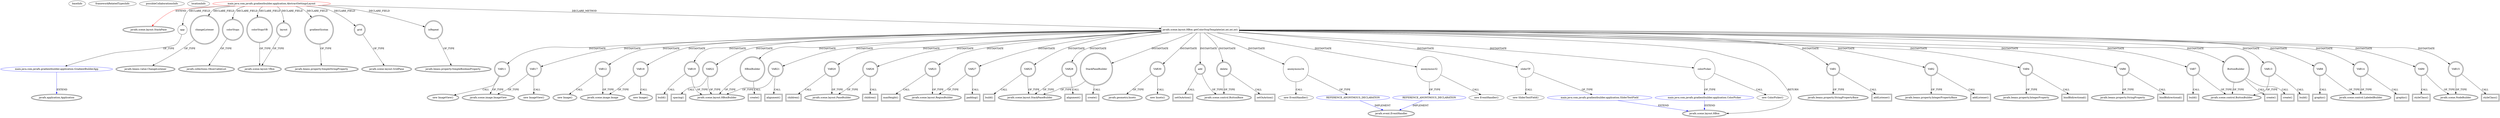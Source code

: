 digraph {
baseInfo[graphId=1175,category="extension_graph",isAnonymous=false,possibleRelation=true]
frameworkRelatedTypesInfo[0="javafx.scene.layout.StackPane"]
possibleCollaborationsInfo[0="1175~CLIENT_METHOD_DECLARATION-INSTANTIATION-~javafx.scene.layout.StackPane ~javafx.event.EventHandler ~false~true",1="1175~FIELD_DECLARATION-~javafx.scene.layout.StackPane ~javafx.application.Application ~false~false",2="1175~CLIENT_METHOD_DECLARATION-INSTANTIATION-~javafx.scene.layout.StackPane ~javafx.scene.layout.HBox ~false~false"]
locationInfo[projectName="SaiPradeepDandem-javafx2-gradient-builder",filePath="/SaiPradeepDandem-javafx2-gradient-builder/javafx2-gradient-builder-master/src/main/java/com/javafx/gradientbuilder/application/AbstractSettingsLayout.java",contextSignature="AbstractSettingsLayout",graphId="1175"]
0[label="main.java.com.javafx.gradientbuilder.application.AbstractSettingsLayout",vertexType="ROOT_CLIENT_CLASS_DECLARATION",isFrameworkType=false,color=red]
1[label="javafx.scene.layout.StackPane",vertexType="FRAMEWORK_CLASS_TYPE",isFrameworkType=true,peripheries=2]
2[label="app",vertexType="FIELD_DECLARATION",isFrameworkType=false,shape=circle]
3[label="main.java.com.javafx.gradientbuilder.application.GradientBuilderApp",vertexType="REFERENCE_CLIENT_CLASS_DECLARATION",isFrameworkType=false,color=blue]
4[label="javafx.application.Application",vertexType="FRAMEWORK_CLASS_TYPE",isFrameworkType=true,peripheries=2]
5[label="changeListener",vertexType="FIELD_DECLARATION",isFrameworkType=true,peripheries=2,shape=circle]
6[label="javafx.beans.value.ChangeListener",vertexType="FRAMEWORK_INTERFACE_TYPE",isFrameworkType=true,peripheries=2]
7[label="colorStops",vertexType="FIELD_DECLARATION",isFrameworkType=true,peripheries=2,shape=circle]
8[label="javafx.collections.ObservableList",vertexType="FRAMEWORK_INTERFACE_TYPE",isFrameworkType=true,peripheries=2]
9[label="colorStopsVB",vertexType="FIELD_DECLARATION",isFrameworkType=true,peripheries=2,shape=circle]
10[label="javafx.scene.layout.VBox",vertexType="FRAMEWORK_CLASS_TYPE",isFrameworkType=true,peripheries=2]
11[label="gradientSyntax",vertexType="FIELD_DECLARATION",isFrameworkType=true,peripheries=2,shape=circle]
12[label="javafx.beans.property.SimpleStringProperty",vertexType="FRAMEWORK_CLASS_TYPE",isFrameworkType=true,peripheries=2]
13[label="grid",vertexType="FIELD_DECLARATION",isFrameworkType=true,peripheries=2,shape=circle]
14[label="javafx.scene.layout.GridPane",vertexType="FRAMEWORK_CLASS_TYPE",isFrameworkType=true,peripheries=2]
15[label="isRepeat",vertexType="FIELD_DECLARATION",isFrameworkType=true,peripheries=2,shape=circle]
16[label="javafx.beans.property.SimpleBooleanProperty",vertexType="FRAMEWORK_CLASS_TYPE",isFrameworkType=true,peripheries=2]
17[label="layout",vertexType="FIELD_DECLARATION",isFrameworkType=true,peripheries=2,shape=circle]
25[label="javafx.scene.layout.HBox getColorStopTemplate(int,int,int,int)",vertexType="CLIENT_METHOD_DECLARATION",isFrameworkType=false,shape=box]
26[label="javafx.scene.layout.HBox",vertexType="FRAMEWORK_CLASS_TYPE",isFrameworkType=true,peripheries=2]
27[label="VAR1",vertexType="VARIABLE_EXPRESION",isFrameworkType=true,peripheries=2,shape=circle]
29[label="javafx.beans.property.StringPropertyBase",vertexType="FRAMEWORK_CLASS_TYPE",isFrameworkType=true,peripheries=2]
28[label="addListener()",vertexType="INSIDE_CALL",isFrameworkType=true,peripheries=2,shape=box]
30[label="VAR2",vertexType="VARIABLE_EXPRESION",isFrameworkType=true,peripheries=2,shape=circle]
32[label="javafx.beans.property.IntegerPropertyBase",vertexType="FRAMEWORK_CLASS_TYPE",isFrameworkType=true,peripheries=2]
31[label="addListener()",vertexType="INSIDE_CALL",isFrameworkType=true,peripheries=2,shape=box]
34[label="sliderTF",vertexType="VARIABLE_EXPRESION",isFrameworkType=false,shape=circle]
35[label="main.java.com.javafx.gradientbuilder.application.SliderTextField",vertexType="REFERENCE_CLIENT_CLASS_DECLARATION",isFrameworkType=false,color=blue]
33[label="new SliderTextField()",vertexType="CONSTRUCTOR_CALL",isFrameworkType=false]
37[label="VAR4",vertexType="VARIABLE_EXPRESION",isFrameworkType=true,peripheries=2,shape=circle]
39[label="javafx.beans.property.IntegerProperty",vertexType="FRAMEWORK_CLASS_TYPE",isFrameworkType=true,peripheries=2]
38[label="bindBidirectional()",vertexType="INSIDE_CALL",isFrameworkType=true,peripheries=2,shape=box]
41[label="colorPicker",vertexType="VARIABLE_EXPRESION",isFrameworkType=false,shape=circle]
42[label="main.java.com.javafx.gradientbuilder.application.ColorPicker",vertexType="REFERENCE_CLIENT_CLASS_DECLARATION",isFrameworkType=false,color=blue]
40[label="new ColorPicker()",vertexType="CONSTRUCTOR_CALL",isFrameworkType=false]
44[label="VAR6",vertexType="VARIABLE_EXPRESION",isFrameworkType=true,peripheries=2,shape=circle]
46[label="javafx.beans.property.StringProperty",vertexType="FRAMEWORK_CLASS_TYPE",isFrameworkType=true,peripheries=2]
45[label="bindBidirectional()",vertexType="INSIDE_CALL",isFrameworkType=true,peripheries=2,shape=box]
47[label="VAR7",vertexType="VARIABLE_EXPRESION",isFrameworkType=true,peripheries=2,shape=circle]
49[label="javafx.scene.control.ButtonBuilder",vertexType="FRAMEWORK_CLASS_TYPE",isFrameworkType=true,peripheries=2]
48[label="build()",vertexType="INSIDE_CALL",isFrameworkType=true,peripheries=2,shape=box]
50[label="VAR8",vertexType="VARIABLE_EXPRESION",isFrameworkType=true,peripheries=2,shape=circle]
52[label="javafx.scene.control.LabeledBuilder",vertexType="FRAMEWORK_CLASS_TYPE",isFrameworkType=true,peripheries=2]
51[label="graphic()",vertexType="INSIDE_CALL",isFrameworkType=true,peripheries=2,shape=box]
53[label="VAR9",vertexType="VARIABLE_EXPRESION",isFrameworkType=true,peripheries=2,shape=circle]
55[label="javafx.scene.NodeBuilder",vertexType="FRAMEWORK_CLASS_TYPE",isFrameworkType=true,peripheries=2]
54[label="styleClass()",vertexType="INSIDE_CALL",isFrameworkType=true,peripheries=2,shape=box]
56[label="ButtonBuilder",vertexType="VARIABLE_EXPRESION",isFrameworkType=true,peripheries=2,shape=circle]
57[label="create()",vertexType="INSIDE_CALL",isFrameworkType=true,peripheries=2,shape=box]
60[label="VAR11",vertexType="VARIABLE_EXPRESION",isFrameworkType=true,peripheries=2,shape=circle]
61[label="javafx.scene.image.ImageView",vertexType="FRAMEWORK_CLASS_TYPE",isFrameworkType=true,peripheries=2]
59[label="new ImageView()",vertexType="CONSTRUCTOR_CALL",isFrameworkType=true,peripheries=2]
63[label="VAR12",vertexType="VARIABLE_EXPRESION",isFrameworkType=true,peripheries=2,shape=circle]
64[label="javafx.scene.image.Image",vertexType="FRAMEWORK_CLASS_TYPE",isFrameworkType=true,peripheries=2]
62[label="new Image()",vertexType="CONSTRUCTOR_CALL",isFrameworkType=true,peripheries=2]
65[label="VAR13",vertexType="VARIABLE_EXPRESION",isFrameworkType=true,peripheries=2,shape=circle]
66[label="build()",vertexType="INSIDE_CALL",isFrameworkType=true,peripheries=2,shape=box]
68[label="VAR14",vertexType="VARIABLE_EXPRESION",isFrameworkType=true,peripheries=2,shape=circle]
69[label="graphic()",vertexType="INSIDE_CALL",isFrameworkType=true,peripheries=2,shape=box]
71[label="VAR15",vertexType="VARIABLE_EXPRESION",isFrameworkType=true,peripheries=2,shape=circle]
72[label="styleClass()",vertexType="INSIDE_CALL",isFrameworkType=true,peripheries=2,shape=box]
75[label="create()",vertexType="INSIDE_CALL",isFrameworkType=true,peripheries=2,shape=box]
77[label="VAR17",vertexType="VARIABLE_EXPRESION",isFrameworkType=true,peripheries=2,shape=circle]
76[label="new ImageView()",vertexType="CONSTRUCTOR_CALL",isFrameworkType=true,peripheries=2]
80[label="VAR18",vertexType="VARIABLE_EXPRESION",isFrameworkType=true,peripheries=2,shape=circle]
79[label="new Image()",vertexType="CONSTRUCTOR_CALL",isFrameworkType=true,peripheries=2]
82[label="VAR19",vertexType="VARIABLE_EXPRESION",isFrameworkType=true,peripheries=2,shape=circle]
84[label="javafx.scene.layout.HBoxBuilder",vertexType="FRAMEWORK_CLASS_TYPE",isFrameworkType=true,peripheries=2]
83[label="build()",vertexType="INSIDE_CALL",isFrameworkType=true,peripheries=2,shape=box]
85[label="VAR20",vertexType="VARIABLE_EXPRESION",isFrameworkType=true,peripheries=2,shape=circle]
87[label="javafx.scene.layout.PaneBuilder",vertexType="FRAMEWORK_CLASS_TYPE",isFrameworkType=true,peripheries=2]
86[label="children()",vertexType="INSIDE_CALL",isFrameworkType=true,peripheries=2,shape=box]
88[label="VAR21",vertexType="VARIABLE_EXPRESION",isFrameworkType=true,peripheries=2,shape=circle]
89[label="alignment()",vertexType="INSIDE_CALL",isFrameworkType=true,peripheries=2,shape=box]
91[label="VAR22",vertexType="VARIABLE_EXPRESION",isFrameworkType=true,peripheries=2,shape=circle]
92[label="spacing()",vertexType="INSIDE_CALL",isFrameworkType=true,peripheries=2,shape=box]
94[label="VAR23",vertexType="VARIABLE_EXPRESION",isFrameworkType=true,peripheries=2,shape=circle]
96[label="javafx.scene.layout.RegionBuilder",vertexType="FRAMEWORK_CLASS_TYPE",isFrameworkType=true,peripheries=2]
95[label="maxHeight()",vertexType="INSIDE_CALL",isFrameworkType=true,peripheries=2,shape=box]
97[label="HBoxBuilder",vertexType="VARIABLE_EXPRESION",isFrameworkType=true,peripheries=2,shape=circle]
98[label="create()",vertexType="INSIDE_CALL",isFrameworkType=true,peripheries=2,shape=box]
100[label="VAR25",vertexType="VARIABLE_EXPRESION",isFrameworkType=true,peripheries=2,shape=circle]
102[label="javafx.scene.layout.StackPaneBuilder",vertexType="FRAMEWORK_CLASS_TYPE",isFrameworkType=true,peripheries=2]
101[label="build()",vertexType="INSIDE_CALL",isFrameworkType=true,peripheries=2,shape=box]
103[label="VAR26",vertexType="VARIABLE_EXPRESION",isFrameworkType=true,peripheries=2,shape=circle]
104[label="children()",vertexType="INSIDE_CALL",isFrameworkType=true,peripheries=2,shape=box]
106[label="VAR27",vertexType="VARIABLE_EXPRESION",isFrameworkType=true,peripheries=2,shape=circle]
107[label="padding()",vertexType="INSIDE_CALL",isFrameworkType=true,peripheries=2,shape=box]
109[label="VAR28",vertexType="VARIABLE_EXPRESION",isFrameworkType=true,peripheries=2,shape=circle]
110[label="alignment()",vertexType="INSIDE_CALL",isFrameworkType=true,peripheries=2,shape=box]
112[label="StackPaneBuilder",vertexType="VARIABLE_EXPRESION",isFrameworkType=true,peripheries=2,shape=circle]
113[label="create()",vertexType="INSIDE_CALL",isFrameworkType=true,peripheries=2,shape=box]
116[label="VAR30",vertexType="VARIABLE_EXPRESION",isFrameworkType=true,peripheries=2,shape=circle]
117[label="javafx.geometry.Insets",vertexType="FRAMEWORK_CLASS_TYPE",isFrameworkType=true,peripheries=2]
115[label="new Insets()",vertexType="CONSTRUCTOR_CALL",isFrameworkType=true,peripheries=2]
118[label="add",vertexType="VARIABLE_EXPRESION",isFrameworkType=true,peripheries=2,shape=circle]
120[label="javafx.scene.control.ButtonBase",vertexType="FRAMEWORK_CLASS_TYPE",isFrameworkType=true,peripheries=2]
119[label="setOnAction()",vertexType="INSIDE_CALL",isFrameworkType=true,peripheries=2,shape=box]
122[label="anonymous32",vertexType="VARIABLE_EXPRESION",isFrameworkType=false,shape=circle]
123[label="REFERENCE_ANONYMOUS_DECLARATION",vertexType="REFERENCE_ANONYMOUS_DECLARATION",isFrameworkType=false,color=blue]
124[label="javafx.event.EventHandler",vertexType="FRAMEWORK_INTERFACE_TYPE",isFrameworkType=true,peripheries=2]
121[label="new EventHandler()",vertexType="CONSTRUCTOR_CALL",isFrameworkType=false]
125[label="delete",vertexType="VARIABLE_EXPRESION",isFrameworkType=true,peripheries=2,shape=circle]
126[label="setOnAction()",vertexType="INSIDE_CALL",isFrameworkType=true,peripheries=2,shape=box]
129[label="anonymous34",vertexType="VARIABLE_EXPRESION",isFrameworkType=false,shape=circle]
130[label="REFERENCE_ANONYMOUS_DECLARATION",vertexType="REFERENCE_ANONYMOUS_DECLARATION",isFrameworkType=false,color=blue]
128[label="new EventHandler()",vertexType="CONSTRUCTOR_CALL",isFrameworkType=false]
0->1[label="EXTEND",color=red]
0->2[label="DECLARE_FIELD"]
3->4[label="EXTEND",color=blue]
2->3[label="OF_TYPE"]
0->5[label="DECLARE_FIELD"]
5->6[label="OF_TYPE"]
0->7[label="DECLARE_FIELD"]
7->8[label="OF_TYPE"]
0->9[label="DECLARE_FIELD"]
9->10[label="OF_TYPE"]
0->11[label="DECLARE_FIELD"]
11->12[label="OF_TYPE"]
0->13[label="DECLARE_FIELD"]
13->14[label="OF_TYPE"]
0->15[label="DECLARE_FIELD"]
15->16[label="OF_TYPE"]
0->17[label="DECLARE_FIELD"]
17->10[label="OF_TYPE"]
0->25[label="DECLARE_METHOD"]
25->26[label="RETURN"]
25->27[label="INSTANTIATE"]
27->29[label="OF_TYPE"]
27->28[label="CALL"]
25->30[label="INSTANTIATE"]
30->32[label="OF_TYPE"]
30->31[label="CALL"]
25->34[label="INSTANTIATE"]
35->26[label="EXTEND",color=blue]
34->35[label="OF_TYPE"]
34->33[label="CALL"]
25->37[label="INSTANTIATE"]
37->39[label="OF_TYPE"]
37->38[label="CALL"]
25->41[label="INSTANTIATE"]
42->26[label="EXTEND",color=blue]
41->42[label="OF_TYPE"]
41->40[label="CALL"]
25->44[label="INSTANTIATE"]
44->46[label="OF_TYPE"]
44->45[label="CALL"]
25->47[label="INSTANTIATE"]
47->49[label="OF_TYPE"]
47->48[label="CALL"]
25->50[label="INSTANTIATE"]
50->52[label="OF_TYPE"]
50->51[label="CALL"]
25->53[label="INSTANTIATE"]
53->55[label="OF_TYPE"]
53->54[label="CALL"]
25->56[label="INSTANTIATE"]
56->49[label="OF_TYPE"]
56->57[label="CALL"]
25->60[label="INSTANTIATE"]
60->61[label="OF_TYPE"]
60->59[label="CALL"]
25->63[label="INSTANTIATE"]
63->64[label="OF_TYPE"]
63->62[label="CALL"]
25->65[label="INSTANTIATE"]
65->49[label="OF_TYPE"]
65->66[label="CALL"]
25->68[label="INSTANTIATE"]
68->52[label="OF_TYPE"]
68->69[label="CALL"]
25->71[label="INSTANTIATE"]
71->55[label="OF_TYPE"]
71->72[label="CALL"]
56->75[label="CALL"]
25->77[label="INSTANTIATE"]
77->61[label="OF_TYPE"]
77->76[label="CALL"]
25->80[label="INSTANTIATE"]
80->64[label="OF_TYPE"]
80->79[label="CALL"]
25->82[label="INSTANTIATE"]
82->84[label="OF_TYPE"]
82->83[label="CALL"]
25->85[label="INSTANTIATE"]
85->87[label="OF_TYPE"]
85->86[label="CALL"]
25->88[label="INSTANTIATE"]
88->84[label="OF_TYPE"]
88->89[label="CALL"]
25->91[label="INSTANTIATE"]
91->84[label="OF_TYPE"]
91->92[label="CALL"]
25->94[label="INSTANTIATE"]
94->96[label="OF_TYPE"]
94->95[label="CALL"]
25->97[label="INSTANTIATE"]
97->84[label="OF_TYPE"]
97->98[label="CALL"]
25->100[label="INSTANTIATE"]
100->102[label="OF_TYPE"]
100->101[label="CALL"]
25->103[label="INSTANTIATE"]
103->87[label="OF_TYPE"]
103->104[label="CALL"]
25->106[label="INSTANTIATE"]
106->96[label="OF_TYPE"]
106->107[label="CALL"]
25->109[label="INSTANTIATE"]
109->102[label="OF_TYPE"]
109->110[label="CALL"]
25->112[label="INSTANTIATE"]
112->102[label="OF_TYPE"]
112->113[label="CALL"]
25->116[label="INSTANTIATE"]
116->117[label="OF_TYPE"]
116->115[label="CALL"]
25->118[label="INSTANTIATE"]
118->120[label="OF_TYPE"]
118->119[label="CALL"]
25->122[label="INSTANTIATE"]
123->124[label="IMPLEMENT",color=blue]
122->123[label="OF_TYPE"]
122->121[label="CALL"]
25->125[label="INSTANTIATE"]
125->120[label="OF_TYPE"]
125->126[label="CALL"]
25->129[label="INSTANTIATE"]
130->124[label="IMPLEMENT",color=blue]
129->130[label="OF_TYPE"]
129->128[label="CALL"]
}

